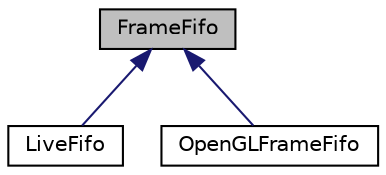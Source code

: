 digraph "FrameFifo"
{
  edge [fontname="Helvetica",fontsize="10",labelfontname="Helvetica",labelfontsize="10"];
  node [fontname="Helvetica",fontsize="10",shape=record];
  Node0 [label="FrameFifo",height=0.2,width=0.4,color="black", fillcolor="grey75", style="filled", fontcolor="black"];
  Node0 -> Node1 [dir="back",color="midnightblue",fontsize="10",style="solid",fontname="Helvetica"];
  Node1 [label="LiveFifo",height=0.2,width=0.4,color="black", fillcolor="white", style="filled",URL="$classLiveFifo.html",tooltip="This is a special FrameFifo class for feeding frames into live555, i.e. "];
  Node0 -> Node2 [dir="back",color="midnightblue",fontsize="10",style="solid",fontname="Helvetica"];
  Node2 [label="OpenGLFrameFifo",height=0.2,width=0.4,color="black", fillcolor="white", style="filled",URL="$classOpenGLFrameFifo.html",tooltip="A FrameFifo managed and used by OpenGLThread. "];
}
